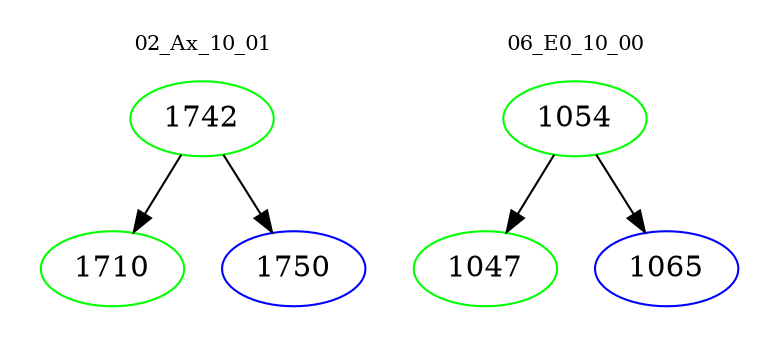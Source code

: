 digraph{
subgraph cluster_0 {
color = white
label = "02_Ax_10_01";
fontsize=10;
T0_1742 [label="1742", color="green"]
T0_1742 -> T0_1710 [color="black"]
T0_1710 [label="1710", color="green"]
T0_1742 -> T0_1750 [color="black"]
T0_1750 [label="1750", color="blue"]
}
subgraph cluster_1 {
color = white
label = "06_E0_10_00";
fontsize=10;
T1_1054 [label="1054", color="green"]
T1_1054 -> T1_1047 [color="black"]
T1_1047 [label="1047", color="green"]
T1_1054 -> T1_1065 [color="black"]
T1_1065 [label="1065", color="blue"]
}
}
